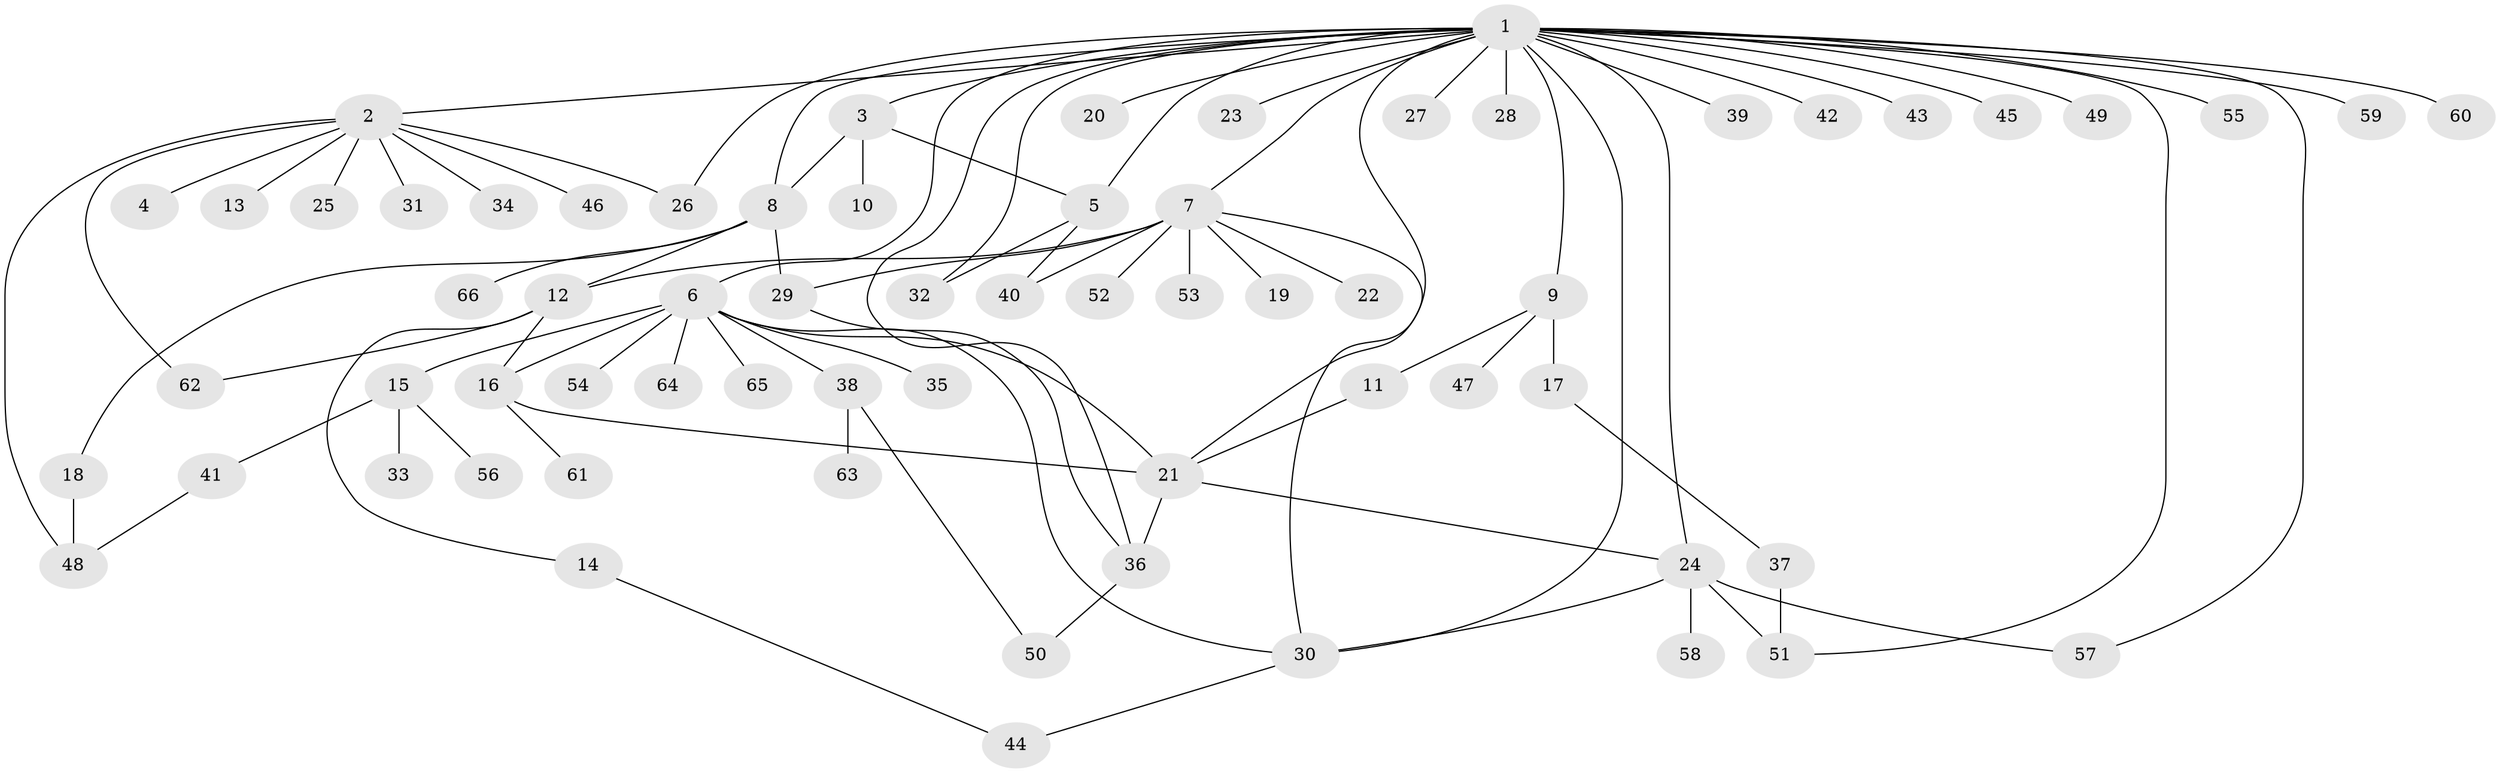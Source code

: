// original degree distribution, {30: 0.010638297872340425, 11: 0.02127659574468085, 3: 0.10638297872340426, 1: 0.574468085106383, 5: 0.0425531914893617, 10: 0.02127659574468085, 7: 0.02127659574468085, 2: 0.13829787234042554, 6: 0.02127659574468085, 4: 0.0425531914893617}
// Generated by graph-tools (version 1.1) at 2025/50/03/04/25 22:50:43]
// undirected, 66 vertices, 90 edges
graph export_dot {
  node [color=gray90,style=filled];
  1;
  2;
  3;
  4;
  5;
  6;
  7;
  8;
  9;
  10;
  11;
  12;
  13;
  14;
  15;
  16;
  17;
  18;
  19;
  20;
  21;
  22;
  23;
  24;
  25;
  26;
  27;
  28;
  29;
  30;
  31;
  32;
  33;
  34;
  35;
  36;
  37;
  38;
  39;
  40;
  41;
  42;
  43;
  44;
  45;
  46;
  47;
  48;
  49;
  50;
  51;
  52;
  53;
  54;
  55;
  56;
  57;
  58;
  59;
  60;
  61;
  62;
  63;
  64;
  65;
  66;
  1 -- 2 [weight=1.0];
  1 -- 3 [weight=1.0];
  1 -- 5 [weight=1.0];
  1 -- 6 [weight=1.0];
  1 -- 7 [weight=1.0];
  1 -- 8 [weight=1.0];
  1 -- 9 [weight=1.0];
  1 -- 20 [weight=1.0];
  1 -- 21 [weight=1.0];
  1 -- 23 [weight=1.0];
  1 -- 24 [weight=1.0];
  1 -- 26 [weight=1.0];
  1 -- 27 [weight=1.0];
  1 -- 28 [weight=1.0];
  1 -- 30 [weight=1.0];
  1 -- 32 [weight=1.0];
  1 -- 36 [weight=1.0];
  1 -- 39 [weight=1.0];
  1 -- 42 [weight=1.0];
  1 -- 43 [weight=1.0];
  1 -- 45 [weight=1.0];
  1 -- 49 [weight=1.0];
  1 -- 51 [weight=1.0];
  1 -- 55 [weight=1.0];
  1 -- 57 [weight=1.0];
  1 -- 59 [weight=1.0];
  1 -- 60 [weight=1.0];
  2 -- 4 [weight=1.0];
  2 -- 13 [weight=1.0];
  2 -- 25 [weight=1.0];
  2 -- 26 [weight=1.0];
  2 -- 31 [weight=1.0];
  2 -- 34 [weight=1.0];
  2 -- 46 [weight=1.0];
  2 -- 48 [weight=1.0];
  2 -- 62 [weight=1.0];
  3 -- 5 [weight=1.0];
  3 -- 8 [weight=1.0];
  3 -- 10 [weight=1.0];
  5 -- 32 [weight=1.0];
  5 -- 40 [weight=1.0];
  6 -- 15 [weight=1.0];
  6 -- 16 [weight=1.0];
  6 -- 21 [weight=1.0];
  6 -- 30 [weight=1.0];
  6 -- 35 [weight=1.0];
  6 -- 38 [weight=1.0];
  6 -- 54 [weight=1.0];
  6 -- 64 [weight=1.0];
  6 -- 65 [weight=1.0];
  7 -- 12 [weight=1.0];
  7 -- 19 [weight=1.0];
  7 -- 22 [weight=1.0];
  7 -- 29 [weight=1.0];
  7 -- 30 [weight=1.0];
  7 -- 40 [weight=1.0];
  7 -- 52 [weight=1.0];
  7 -- 53 [weight=1.0];
  8 -- 12 [weight=1.0];
  8 -- 18 [weight=1.0];
  8 -- 29 [weight=1.0];
  8 -- 66 [weight=1.0];
  9 -- 11 [weight=1.0];
  9 -- 17 [weight=1.0];
  9 -- 47 [weight=1.0];
  11 -- 21 [weight=1.0];
  12 -- 14 [weight=1.0];
  12 -- 16 [weight=1.0];
  12 -- 62 [weight=1.0];
  14 -- 44 [weight=1.0];
  15 -- 33 [weight=1.0];
  15 -- 41 [weight=1.0];
  15 -- 56 [weight=1.0];
  16 -- 21 [weight=1.0];
  16 -- 61 [weight=1.0];
  17 -- 37 [weight=1.0];
  18 -- 48 [weight=1.0];
  21 -- 24 [weight=1.0];
  21 -- 36 [weight=3.0];
  24 -- 30 [weight=1.0];
  24 -- 51 [weight=1.0];
  24 -- 57 [weight=1.0];
  24 -- 58 [weight=1.0];
  29 -- 36 [weight=1.0];
  30 -- 44 [weight=1.0];
  36 -- 50 [weight=1.0];
  37 -- 51 [weight=1.0];
  38 -- 50 [weight=1.0];
  38 -- 63 [weight=1.0];
  41 -- 48 [weight=1.0];
}

